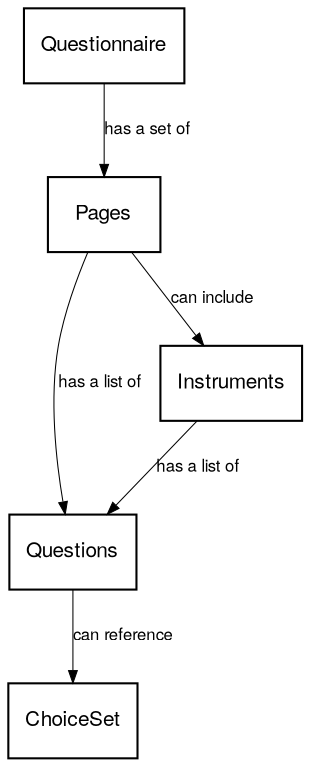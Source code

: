 digraph  {
node [shape=box, fontname="Helvetica Neue Light", fontsize=10];
edge [fontsize=8, fontname="Helvetica Neue Light", penwidth=.5, arrowsize=.6];

Questionnaire -> Pages [label="has a set of"]
Pages -> Questions [label="has a list of"]
Pages -> Instruments [label="can include"]
Instruments -> Questions [label="has a list of"]
Questions -> ChoiceSet [label="can reference"]
}
